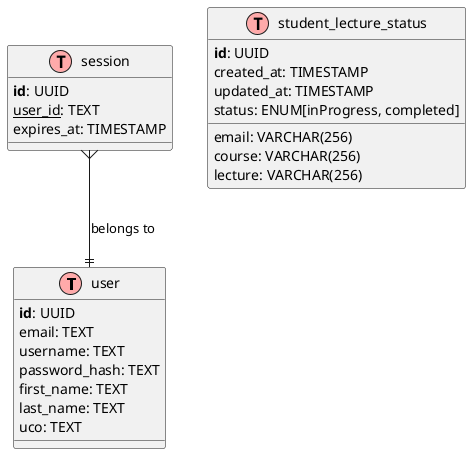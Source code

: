 @startuml ERD

!define table(x) class x << (T,#FFAAAA) >>
!define primary_key(x) <b>x</b>
!define foreign_key(x) <u>x</u>

table(user) {
    primary_key(id): UUID
    email: TEXT
    username: TEXT
    password_hash: TEXT
    first_name: TEXT
    last_name: TEXT
    uco: TEXT
}

table(session) {
    primary_key(id): UUID
    foreign_key(user_id): TEXT
    expires_at: TIMESTAMP
}

table(student_lecture_status) {
    primary_key(id): UUID
    created_at: TIMESTAMP
    updated_at: TIMESTAMP
    email: VARCHAR(256)
    course: VARCHAR(256)
    lecture: VARCHAR(256)
    status: ENUM[inProgress, completed]
}

session }--|| user : belongs to
@enduml
